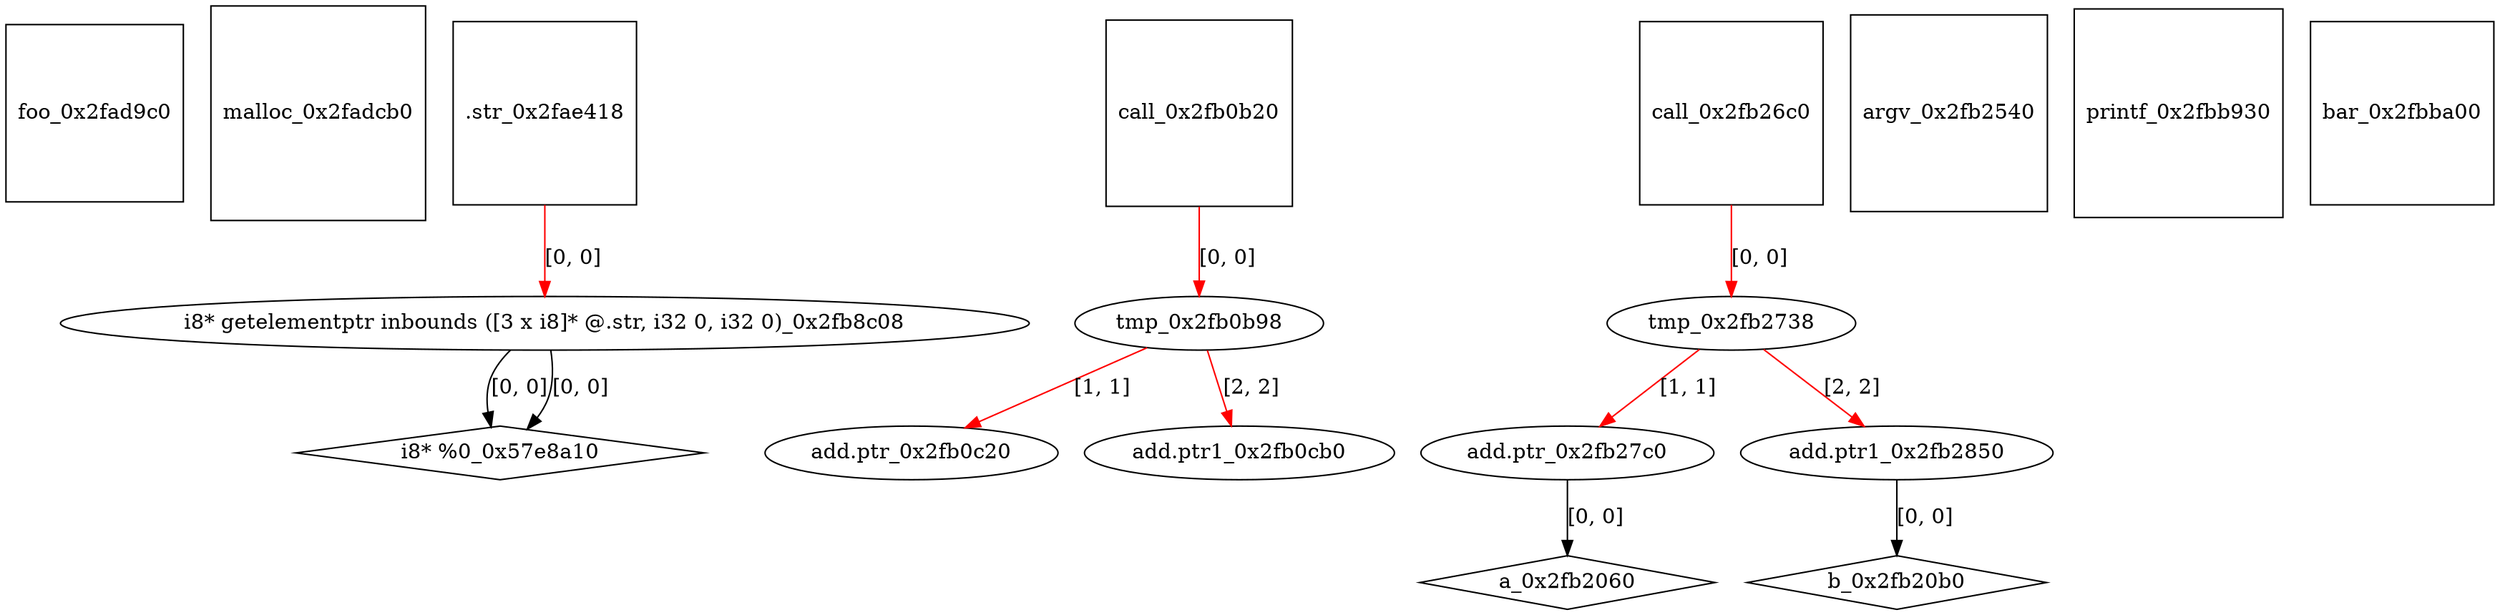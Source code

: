 digraph grafico {
"foo_0x2fad9c0" [shape=square];
"malloc_0x2fadcb0" [shape=square];
".str_0x2fae418" [shape=square];
"call_0x2fb0b20" [shape=square];
"tmp_0x2fb0b98" [shape=ellipse];
"call_0x2fb0b20" -> "tmp_0x2fb0b98" [label="[0, 0]",color=red];
"add.ptr_0x2fb0c20" [shape=ellipse];
"tmp_0x2fb0b98" -> "add.ptr_0x2fb0c20" [label="[1, 1]",color=red];
"add.ptr1_0x2fb0cb0" [shape=ellipse];
"tmp_0x2fb0b98" -> "add.ptr1_0x2fb0cb0" [label="[2, 2]",color=red];
"a_0x2fb2060" [shape=diamond];
"add.ptr_0x2fb27c0" -> "a_0x2fb2060" [label="[0, 0]"];
"b_0x2fb20b0" [shape=diamond];
"add.ptr1_0x2fb2850" -> "b_0x2fb20b0" [label="[0, 0]"];
"argv_0x2fb2540" [shape=square];
"call_0x2fb26c0" [shape=square];
"tmp_0x2fb2738" [shape=ellipse];
"call_0x2fb26c0" -> "tmp_0x2fb2738" [label="[0, 0]",color=red];
"add.ptr_0x2fb27c0" [shape=ellipse];
"tmp_0x2fb2738" -> "add.ptr_0x2fb27c0" [label="[1, 1]",color=red];
"add.ptr1_0x2fb2850" [shape=ellipse];
"tmp_0x2fb2738" -> "add.ptr1_0x2fb2850" [label="[2, 2]",color=red];
"i8* getelementptr inbounds ([3 x i8]* @.str, i32 0, i32 0)_0x2fb8c08" [shape=ellipse];
".str_0x2fae418" -> "i8* getelementptr inbounds ([3 x i8]* @.str, i32 0, i32 0)_0x2fb8c08" [label="[0, 0]",color=red];
"printf_0x2fbb930" [shape=square];
"bar_0x2fbba00" [shape=square];
"i8* %0_0x57e8a10" [shape=diamond];
"i8* getelementptr inbounds ([3 x i8]* @.str, i32 0, i32 0)_0x2fb8c08" -> "i8* %0_0x57e8a10" [label="[0, 0]"];
"i8* getelementptr inbounds ([3 x i8]* @.str, i32 0, i32 0)_0x2fb8c08" -> "i8* %0_0x57e8a10" [label="[0, 0]"];
}